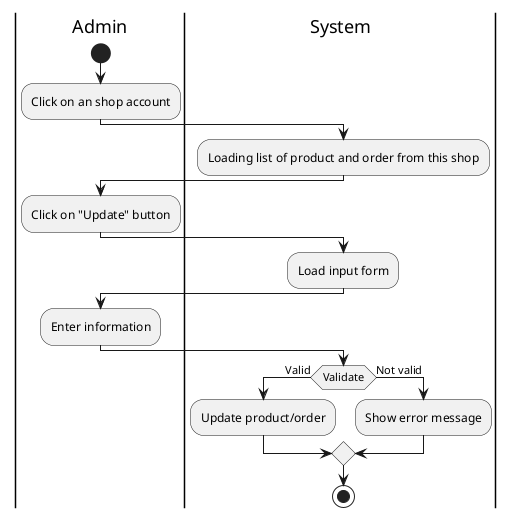@startuml
|Admin|
start
:Click on an shop account;
|System|
:Loading list of product and order from this shop;
|Admin|
:Click on "Update" button;
|System|
:Load input form;
|Admin|
:Enter information;
|System|
if (Validate) then (Valid)
:Update product/order;
else (Not valid)
:Show error message;
endif
stop
@enduml